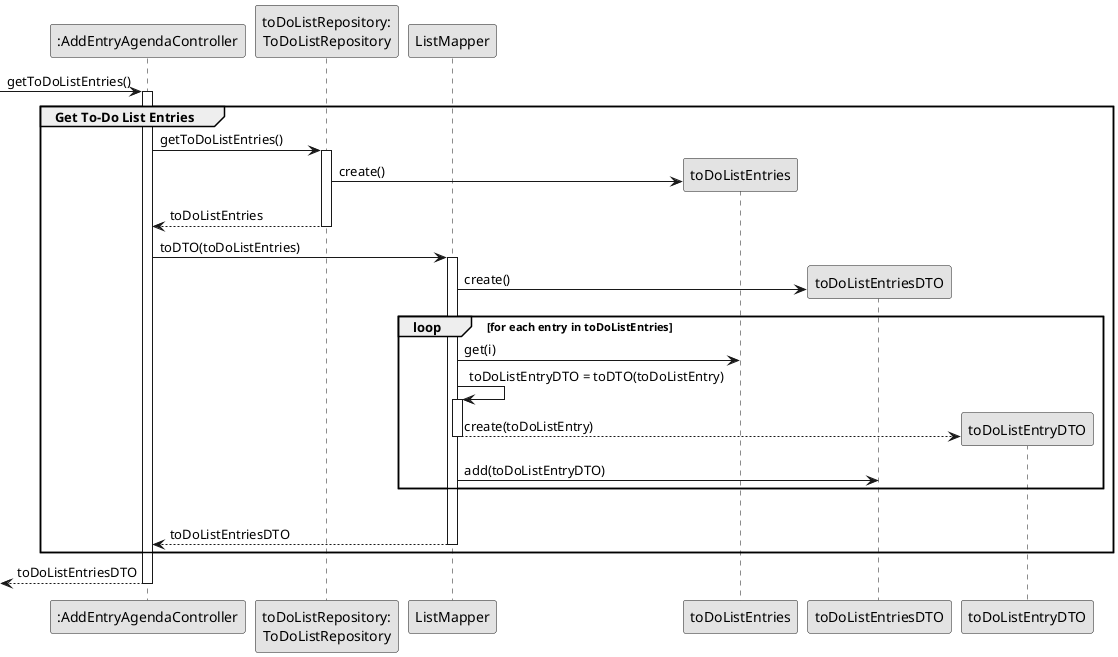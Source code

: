 @startuml
skinparam monochrome true
skinparam packageStyle rectangle
skinparam shadowing false



participant ":AddEntryAgendaController" as CTRL
participant "toDoListRepository:\nToDoListRepository" as TDR
participant "ListMapper" as LM
participant "toDoListEntries" as TDLES
participant "toDoListEntriesDTO" as TDLESDTO
participant "toDoListEntryDTO" as TDLEDTO

        -> CTRL : getToDoListEntries()
                  activate CTRL
    group Get To-Do List Entries



                         CTRL -> TDR : getToDoListEntries()
                         activate TDR


                     TDR -> TDLES**: create()

                     TDR --> CTRL: toDoListEntries
                     deactivate TDR

                     CTRL -> LM: toDTO(toDoListEntries)
                     activate LM

                     LM -> TDLESDTO**: create()

                     loop for each entry in toDoListEntries

                     LM -> TDLES: get(i)

                     LM -> LM: toDoListEntryDTO = toDTO(toDoListEntry)
                     activate LM

                     LM --> TDLEDTO**: create(toDoListEntry)
                     deactivate LM

                     LM -> TDLESDTO: add(toDoListEntryDTO)
                     end



                     |||

                         LM --> CTRL : toDoListEntriesDTO
                         deactivate LM


    end

    <-- CTRL : toDoListEntriesDTO
deactivate CTRL


@enduml